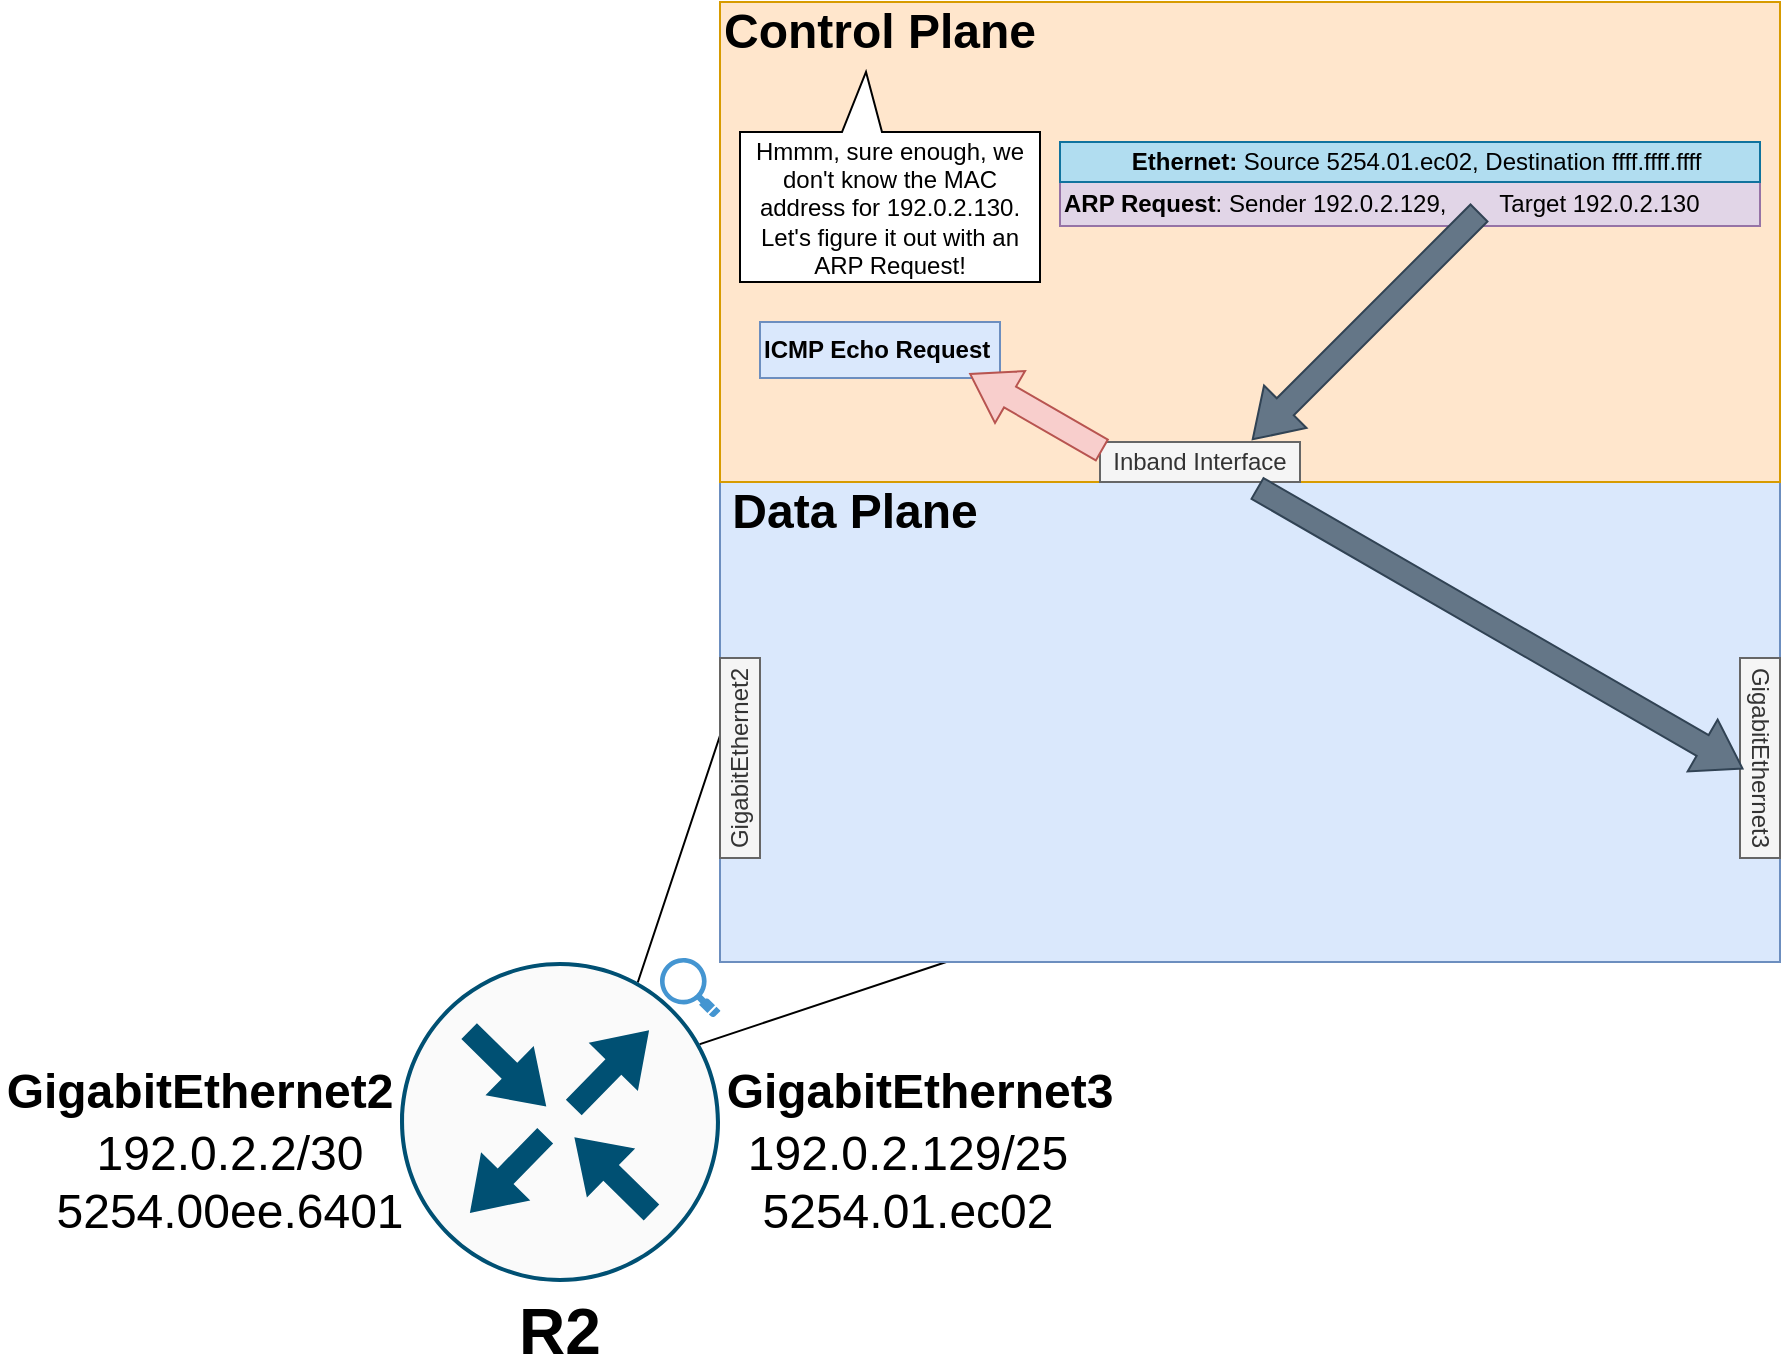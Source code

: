 <mxfile version="18.0.2" type="device"><diagram id="gkMwvEXVFvD15q9P0unt" name="Page-1"><mxGraphModel dx="1630" dy="2244" grid="1" gridSize="10" guides="1" tooltips="1" connect="1" arrows="1" fold="1" page="1" pageScale="1" pageWidth="850" pageHeight="1100" math="0" shadow="0"><root><mxCell id="0"/><mxCell id="1" parent="0"/><mxCell id="MoJfXVSKLvA6zEH9-j-g-2" value="" style="triangle;whiteSpace=wrap;html=1;rotation=-225;" parent="1" vertex="1"><mxGeometry x="160" y="200" width="160" height="160" as="geometry"/></mxCell><mxCell id="rUtFMbiMm77uvTc8waQB-4" value="&lt;font style=&quot;font-size: 32px&quot;&gt;&lt;b&gt;R2&lt;/b&gt;&lt;br&gt;&lt;/font&gt;" style="text;html=1;strokeColor=none;fillColor=none;align=center;verticalAlign=middle;whiteSpace=wrap;rounded=0;" parent="1" vertex="1"><mxGeometry x="120" y="450" width="80" height="30" as="geometry"/></mxCell><mxCell id="xENhbxOerLXffAawdGfM-7" value="&lt;font style=&quot;font-size: 24px&quot;&gt;GigabitEthernet2&lt;/font&gt;" style="text;html=1;strokeColor=none;fillColor=none;align=center;verticalAlign=middle;whiteSpace=wrap;rounded=0;fontSize=12;fontStyle=1" parent="1" vertex="1"><mxGeometry x="-120" y="335" width="200" height="20" as="geometry"/></mxCell><mxCell id="xENhbxOerLXffAawdGfM-9" value="&lt;font style=&quot;font-size: 24px&quot;&gt;192.0.2.2/30&lt;br&gt;5254.00ee.6401&lt;br&gt;&lt;/font&gt;" style="text;html=1;strokeColor=none;fillColor=none;align=center;verticalAlign=middle;whiteSpace=wrap;rounded=0;fontSize=12;" parent="1" vertex="1"><mxGeometry x="-90" y="360" width="170" height="60" as="geometry"/></mxCell><mxCell id="rUtFMbiMm77uvTc8waQB-1" value="" style="sketch=0;points=[[0.5,0,0],[1,0.5,0],[0.5,1,0],[0,0.5,0],[0.145,0.145,0],[0.856,0.145,0],[0.855,0.856,0],[0.145,0.855,0]];verticalLabelPosition=bottom;html=1;verticalAlign=top;aspect=fixed;align=center;pointerEvents=1;shape=mxgraph.cisco19.rect;prIcon=router;fillColor=#FAFAFA;strokeColor=#005073;" parent="1" vertex="1"><mxGeometry x="80" y="280" width="160" height="160" as="geometry"/></mxCell><mxCell id="MoJfXVSKLvA6zEH9-j-g-5" value="" style="shadow=0;dashed=0;html=1;strokeColor=none;fillColor=#4495D1;labelPosition=center;verticalLabelPosition=bottom;verticalAlign=top;align=center;outlineConnect=0;shape=mxgraph.veeam.magnifying_glass;pointerEvents=1;" parent="1" vertex="1"><mxGeometry x="210" y="278" width="30.2" height="29.76" as="geometry"/></mxCell><mxCell id="MoJfXVSKLvA6zEH9-j-g-6" value="" style="rounded=0;whiteSpace=wrap;html=1;fillColor=#dae8fc;strokeColor=#6c8ebf;" parent="1" vertex="1"><mxGeometry x="240" y="40" width="530" height="240" as="geometry"/></mxCell><mxCell id="MoJfXVSKLvA6zEH9-j-g-7" value="&lt;b&gt;&lt;font style=&quot;font-size: 24px;&quot;&gt;Data Plane&lt;/font&gt;&lt;/b&gt;" style="text;html=1;strokeColor=none;fillColor=none;align=center;verticalAlign=middle;whiteSpace=wrap;rounded=0;" parent="1" vertex="1"><mxGeometry x="240.2" y="40" width="135" height="30" as="geometry"/></mxCell><mxCell id="MoJfXVSKLvA6zEH9-j-g-9" value="GigabitEthernet2" style="text;html=1;strokeColor=#666666;fillColor=#f5f5f5;align=center;verticalAlign=middle;whiteSpace=wrap;rounded=0;fontSize=12;fontColor=#333333;rotation=-90;" parent="1" vertex="1"><mxGeometry x="200" y="168" width="100" height="20" as="geometry"/></mxCell><mxCell id="MoJfXVSKLvA6zEH9-j-g-12" value="GigabitEthernet3" style="text;html=1;strokeColor=#666666;fillColor=#f5f5f5;align=center;verticalAlign=middle;whiteSpace=wrap;rounded=0;fontSize=12;fontColor=#333333;rotation=90;" parent="1" vertex="1"><mxGeometry x="710" y="168" width="100" height="20" as="geometry"/></mxCell><mxCell id="lg1bF2bMBCInLzIEMenJ-1" value="&lt;font style=&quot;font-size: 24px&quot;&gt;GigabitEthernet3&lt;/font&gt;" style="text;html=1;strokeColor=none;fillColor=none;align=center;verticalAlign=middle;whiteSpace=wrap;rounded=0;fontSize=12;fontStyle=1" parent="1" vertex="1"><mxGeometry x="240.2" y="335" width="200" height="20" as="geometry"/></mxCell><mxCell id="lg1bF2bMBCInLzIEMenJ-2" value="&lt;font style=&quot;font-size: 24px&quot;&gt;192.0.2.129/25&lt;br&gt;5254.01.ec02&lt;br&gt;&lt;/font&gt;" style="text;html=1;strokeColor=none;fillColor=none;align=center;verticalAlign=middle;whiteSpace=wrap;rounded=0;fontSize=12;" parent="1" vertex="1"><mxGeometry x="249.2" y="360" width="170" height="60" as="geometry"/></mxCell><mxCell id="y73i1uDtCIl-mZOma8KQ-1" value="" style="rounded=0;whiteSpace=wrap;html=1;fillColor=#ffe6cc;strokeColor=#d79b00;" parent="1" vertex="1"><mxGeometry x="240" y="-200" width="530" height="240" as="geometry"/></mxCell><mxCell id="y73i1uDtCIl-mZOma8KQ-2" value="&lt;b&gt;&lt;font style=&quot;font-size: 24px;&quot;&gt;Control Plane&lt;/font&gt;&lt;/b&gt;" style="text;html=1;strokeColor=none;fillColor=none;align=center;verticalAlign=middle;whiteSpace=wrap;rounded=0;" parent="1" vertex="1"><mxGeometry x="240" y="-200" width="160" height="30" as="geometry"/></mxCell><mxCell id="y73i1uDtCIl-mZOma8KQ-3" value="" style="shape=image;verticalLabelPosition=bottom;labelBackgroundColor=default;verticalAlign=top;aspect=fixed;imageAspect=0;image=https://www.shareicon.net/data/2015/09/18/642495_foot_512x512.png;" parent="1" vertex="1"><mxGeometry x="410" y="188" width="102" height="102" as="geometry"/></mxCell><mxCell id="y73i1uDtCIl-mZOma8KQ-4" value="Inband Interface" style="text;html=1;strokeColor=#666666;fillColor=#f5f5f5;align=center;verticalAlign=middle;whiteSpace=wrap;rounded=0;fontSize=12;fontColor=#333333;rotation=0;" parent="1" vertex="1"><mxGeometry x="430" y="20" width="100" height="20" as="geometry"/></mxCell><mxCell id="Cx1l_bT8B-DmLu8TlAHO-1" value="&lt;b&gt;ICMP Echo Request&lt;/b&gt;" style="rounded=0;whiteSpace=wrap;html=1;align=left;fillColor=#dae8fc;strokeColor=#6c8ebf;rotation=0;" parent="1" vertex="1"><mxGeometry x="260" y="-40" width="120" height="28" as="geometry"/></mxCell><mxCell id="y73i1uDtCIl-mZOma8KQ-5" value="&lt;span style=&quot;&quot;&gt;Hmmm, sure enough, we don't know the MAC address for 192.0.2.130. Let's figure it out with an ARP Request!&lt;/span&gt;" style="shape=callout;whiteSpace=wrap;html=1;perimeter=calloutPerimeter;flipV=1;position2=0.42;size=30;position=0.34;" parent="1" vertex="1"><mxGeometry x="250" y="-165" width="150" height="105" as="geometry"/></mxCell><mxCell id="Cx1l_bT8B-DmLu8TlAHO-4" value="" style="html=1;shadow=0;dashed=0;align=center;verticalAlign=middle;shape=mxgraph.arrows2.arrow;dy=0.6;dx=23;notch=0;fillColor=#f8cecc;strokeColor=#b85450;rotation=-150;" parent="1" vertex="1"><mxGeometry x="360" y="-10" width="76" height="30" as="geometry"/></mxCell><mxCell id="JwWad0q-cd8oJ2A8N-bI-1" value="&lt;div style=&quot;&quot;&gt;&lt;b style=&quot;background-color: initial;&quot;&gt;ARP Request&lt;/b&gt;&lt;span style=&quot;background-color: initial;&quot;&gt;: Sender 192.0.2.129,&amp;nbsp; &amp;nbsp; &amp;nbsp; &amp;nbsp; Target 192.0.2.130&lt;/span&gt;&lt;/div&gt;" style="rounded=0;whiteSpace=wrap;html=1;fillColor=#e1d5e7;strokeColor=#9673a6;align=left;" vertex="1" parent="1"><mxGeometry x="410" y="-110" width="350" height="22" as="geometry"/></mxCell><mxCell id="JwWad0q-cd8oJ2A8N-bI-2" value="&lt;b&gt;&amp;nbsp; Ethernet:&lt;/b&gt; Source 5254.01.ec02, Destination ffff.ffff.ffff" style="rounded=0;whiteSpace=wrap;html=1;fillColor=#b1ddf0;strokeColor=#10739e;" vertex="1" parent="1"><mxGeometry x="410" y="-130" width="350" height="20" as="geometry"/></mxCell><mxCell id="JwWad0q-cd8oJ2A8N-bI-3" value="" style="html=1;shadow=0;dashed=0;align=center;verticalAlign=middle;shape=mxgraph.arrows2.arrow;dy=0.6;dx=23;notch=0;fillColor=#647687;strokeColor=#314354;rotation=-225;fontColor=#ffffff;" vertex="1" parent="1"><mxGeometry x="482.93" y="-52.93" width="160" height="30" as="geometry"/></mxCell><mxCell id="JwWad0q-cd8oJ2A8N-bI-4" value="" style="html=1;shadow=0;dashed=0;align=center;verticalAlign=middle;shape=mxgraph.arrows2.arrow;dy=0.6;dx=23;notch=0;fillColor=#647687;strokeColor=#314354;rotation=30;fontColor=#ffffff;" vertex="1" parent="1"><mxGeometry x="490" y="98.23" width="280" height="30" as="geometry"/></mxCell><mxCell id="JwWad0q-cd8oJ2A8N-bI-5" value="" style="shape=image;html=1;verticalAlign=top;verticalLabelPosition=bottom;labelBackgroundColor=#ffffff;imageAspect=0;aspect=fixed;image=https://cdn3.iconfinder.com/data/icons/geosm-e-commerce/48/logs-2-128.png" vertex="1" parent="1"><mxGeometry x="249.2" y="-12.0" width="49" height="49" as="geometry"/></mxCell></root></mxGraphModel></diagram></mxfile>